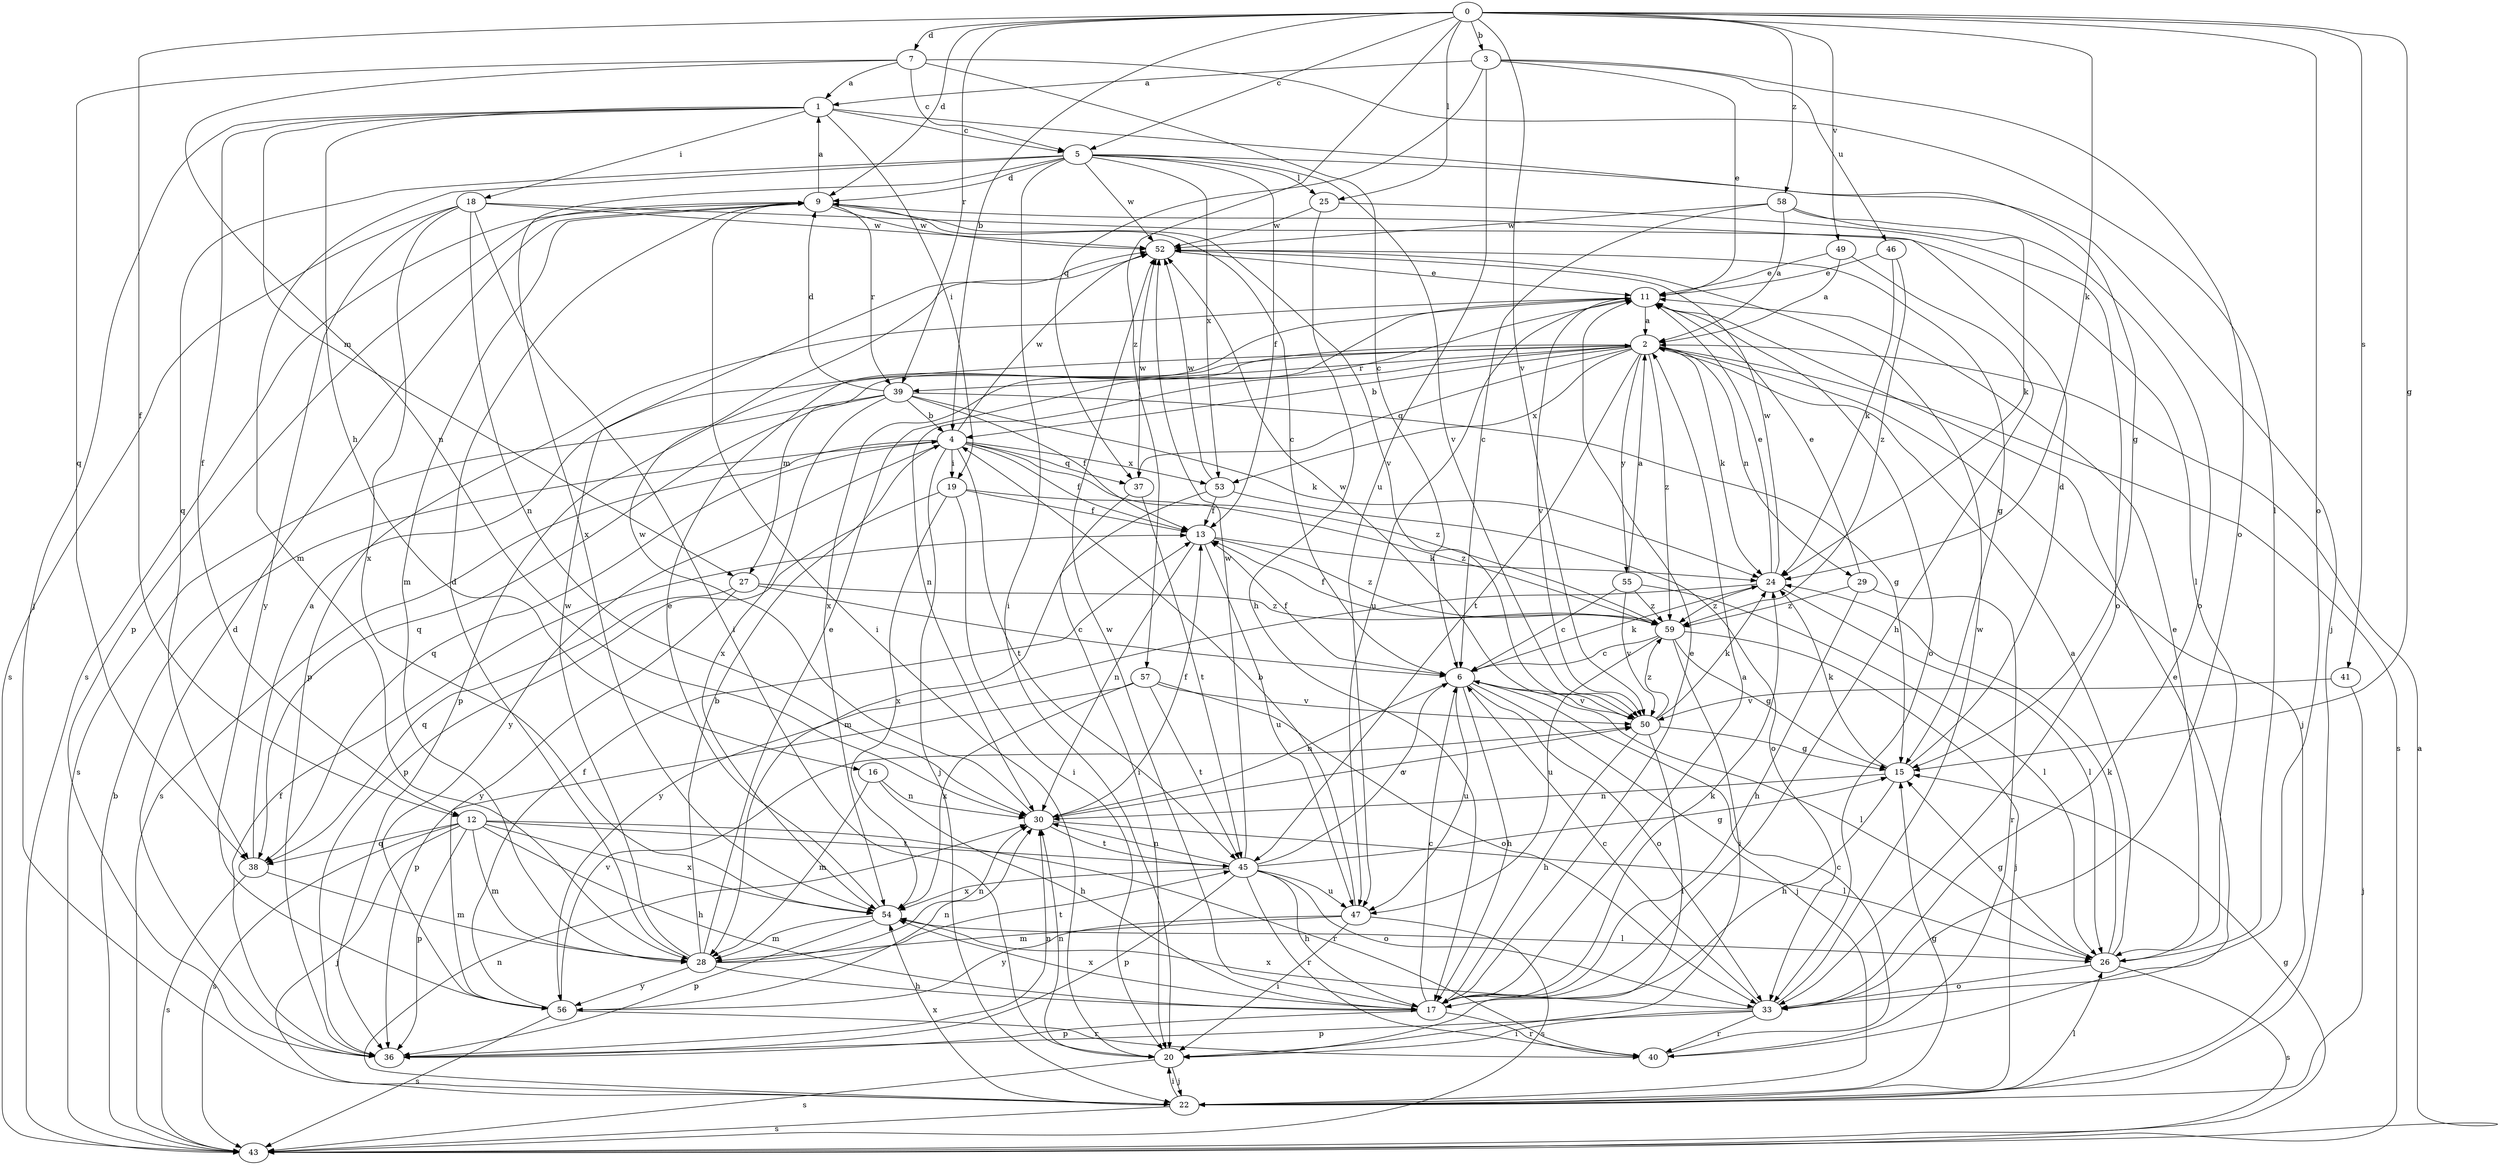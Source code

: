 strict digraph  {
0;
1;
2;
3;
4;
5;
6;
7;
9;
11;
12;
13;
15;
16;
17;
18;
19;
20;
22;
24;
25;
26;
27;
28;
29;
30;
33;
36;
37;
38;
39;
40;
41;
43;
45;
46;
47;
49;
50;
52;
53;
54;
55;
56;
57;
58;
59;
0 -> 3  [label=b];
0 -> 4  [label=b];
0 -> 5  [label=c];
0 -> 7  [label=d];
0 -> 9  [label=d];
0 -> 12  [label=f];
0 -> 15  [label=g];
0 -> 24  [label=k];
0 -> 25  [label=l];
0 -> 33  [label=o];
0 -> 39  [label=r];
0 -> 41  [label=s];
0 -> 49  [label=v];
0 -> 50  [label=v];
0 -> 57  [label=z];
0 -> 58  [label=z];
1 -> 5  [label=c];
1 -> 12  [label=f];
1 -> 15  [label=g];
1 -> 16  [label=h];
1 -> 18  [label=i];
1 -> 19  [label=i];
1 -> 22  [label=j];
1 -> 27  [label=m];
2 -> 4  [label=b];
2 -> 22  [label=j];
2 -> 24  [label=k];
2 -> 27  [label=m];
2 -> 29  [label=n];
2 -> 30  [label=n];
2 -> 36  [label=p];
2 -> 37  [label=q];
2 -> 39  [label=r];
2 -> 43  [label=s];
2 -> 45  [label=t];
2 -> 53  [label=x];
2 -> 55  [label=y];
2 -> 59  [label=z];
3 -> 1  [label=a];
3 -> 11  [label=e];
3 -> 33  [label=o];
3 -> 37  [label=q];
3 -> 46  [label=u];
3 -> 47  [label=u];
4 -> 13  [label=f];
4 -> 19  [label=i];
4 -> 22  [label=j];
4 -> 37  [label=q];
4 -> 38  [label=q];
4 -> 43  [label=s];
4 -> 45  [label=t];
4 -> 52  [label=w];
4 -> 53  [label=x];
4 -> 56  [label=y];
4 -> 59  [label=z];
5 -> 9  [label=d];
5 -> 13  [label=f];
5 -> 20  [label=i];
5 -> 22  [label=j];
5 -> 25  [label=l];
5 -> 28  [label=m];
5 -> 38  [label=q];
5 -> 50  [label=v];
5 -> 52  [label=w];
5 -> 53  [label=x];
5 -> 54  [label=x];
6 -> 13  [label=f];
6 -> 17  [label=h];
6 -> 22  [label=j];
6 -> 24  [label=k];
6 -> 26  [label=l];
6 -> 30  [label=n];
6 -> 33  [label=o];
6 -> 47  [label=u];
6 -> 50  [label=v];
7 -> 1  [label=a];
7 -> 5  [label=c];
7 -> 6  [label=c];
7 -> 26  [label=l];
7 -> 30  [label=n];
7 -> 38  [label=q];
9 -> 1  [label=a];
9 -> 6  [label=c];
9 -> 20  [label=i];
9 -> 28  [label=m];
9 -> 36  [label=p];
9 -> 39  [label=r];
9 -> 43  [label=s];
9 -> 50  [label=v];
9 -> 52  [label=w];
11 -> 2  [label=a];
11 -> 33  [label=o];
11 -> 36  [label=p];
11 -> 47  [label=u];
11 -> 50  [label=v];
11 -> 54  [label=x];
12 -> 17  [label=h];
12 -> 22  [label=j];
12 -> 28  [label=m];
12 -> 36  [label=p];
12 -> 38  [label=q];
12 -> 40  [label=r];
12 -> 43  [label=s];
12 -> 45  [label=t];
12 -> 54  [label=x];
13 -> 24  [label=k];
13 -> 30  [label=n];
13 -> 47  [label=u];
13 -> 59  [label=z];
15 -> 9  [label=d];
15 -> 17  [label=h];
15 -> 24  [label=k];
15 -> 30  [label=n];
16 -> 17  [label=h];
16 -> 28  [label=m];
16 -> 30  [label=n];
17 -> 2  [label=a];
17 -> 6  [label=c];
17 -> 11  [label=e];
17 -> 24  [label=k];
17 -> 36  [label=p];
17 -> 40  [label=r];
17 -> 52  [label=w];
17 -> 54  [label=x];
18 -> 20  [label=i];
18 -> 26  [label=l];
18 -> 30  [label=n];
18 -> 43  [label=s];
18 -> 52  [label=w];
18 -> 54  [label=x];
18 -> 56  [label=y];
19 -> 13  [label=f];
19 -> 20  [label=i];
19 -> 36  [label=p];
19 -> 54  [label=x];
19 -> 59  [label=z];
20 -> 22  [label=j];
20 -> 30  [label=n];
20 -> 43  [label=s];
22 -> 15  [label=g];
22 -> 20  [label=i];
22 -> 26  [label=l];
22 -> 30  [label=n];
22 -> 43  [label=s];
22 -> 54  [label=x];
24 -> 11  [label=e];
24 -> 26  [label=l];
24 -> 52  [label=w];
24 -> 56  [label=y];
24 -> 59  [label=z];
25 -> 17  [label=h];
25 -> 33  [label=o];
25 -> 52  [label=w];
26 -> 2  [label=a];
26 -> 11  [label=e];
26 -> 15  [label=g];
26 -> 24  [label=k];
26 -> 33  [label=o];
26 -> 43  [label=s];
27 -> 6  [label=c];
27 -> 38  [label=q];
27 -> 56  [label=y];
27 -> 59  [label=z];
28 -> 4  [label=b];
28 -> 9  [label=d];
28 -> 11  [label=e];
28 -> 17  [label=h];
28 -> 30  [label=n];
28 -> 45  [label=t];
28 -> 52  [label=w];
28 -> 56  [label=y];
29 -> 11  [label=e];
29 -> 17  [label=h];
29 -> 40  [label=r];
29 -> 59  [label=z];
30 -> 13  [label=f];
30 -> 26  [label=l];
30 -> 45  [label=t];
30 -> 50  [label=v];
30 -> 52  [label=w];
33 -> 6  [label=c];
33 -> 20  [label=i];
33 -> 36  [label=p];
33 -> 40  [label=r];
33 -> 52  [label=w];
33 -> 54  [label=x];
36 -> 9  [label=d];
36 -> 13  [label=f];
36 -> 30  [label=n];
37 -> 20  [label=i];
37 -> 45  [label=t];
37 -> 52  [label=w];
38 -> 2  [label=a];
38 -> 28  [label=m];
38 -> 43  [label=s];
39 -> 4  [label=b];
39 -> 9  [label=d];
39 -> 13  [label=f];
39 -> 15  [label=g];
39 -> 24  [label=k];
39 -> 38  [label=q];
39 -> 43  [label=s];
39 -> 54  [label=x];
40 -> 6  [label=c];
40 -> 11  [label=e];
41 -> 22  [label=j];
41 -> 50  [label=v];
43 -> 2  [label=a];
43 -> 4  [label=b];
43 -> 15  [label=g];
45 -> 6  [label=c];
45 -> 15  [label=g];
45 -> 17  [label=h];
45 -> 30  [label=n];
45 -> 33  [label=o];
45 -> 36  [label=p];
45 -> 40  [label=r];
45 -> 47  [label=u];
45 -> 52  [label=w];
45 -> 54  [label=x];
46 -> 11  [label=e];
46 -> 24  [label=k];
46 -> 59  [label=z];
47 -> 4  [label=b];
47 -> 20  [label=i];
47 -> 28  [label=m];
47 -> 43  [label=s];
47 -> 56  [label=y];
49 -> 2  [label=a];
49 -> 11  [label=e];
49 -> 17  [label=h];
50 -> 15  [label=g];
50 -> 17  [label=h];
50 -> 20  [label=i];
50 -> 24  [label=k];
50 -> 52  [label=w];
50 -> 59  [label=z];
52 -> 11  [label=e];
52 -> 15  [label=g];
53 -> 13  [label=f];
53 -> 28  [label=m];
53 -> 33  [label=o];
53 -> 52  [label=w];
54 -> 11  [label=e];
54 -> 26  [label=l];
54 -> 28  [label=m];
54 -> 36  [label=p];
55 -> 2  [label=a];
55 -> 6  [label=c];
55 -> 26  [label=l];
55 -> 50  [label=v];
55 -> 59  [label=z];
56 -> 13  [label=f];
56 -> 30  [label=n];
56 -> 40  [label=r];
56 -> 43  [label=s];
56 -> 50  [label=v];
57 -> 33  [label=o];
57 -> 36  [label=p];
57 -> 45  [label=t];
57 -> 50  [label=v];
57 -> 54  [label=x];
58 -> 2  [label=a];
58 -> 6  [label=c];
58 -> 24  [label=k];
58 -> 33  [label=o];
58 -> 52  [label=w];
59 -> 6  [label=c];
59 -> 13  [label=f];
59 -> 15  [label=g];
59 -> 20  [label=i];
59 -> 22  [label=j];
59 -> 47  [label=u];
}
